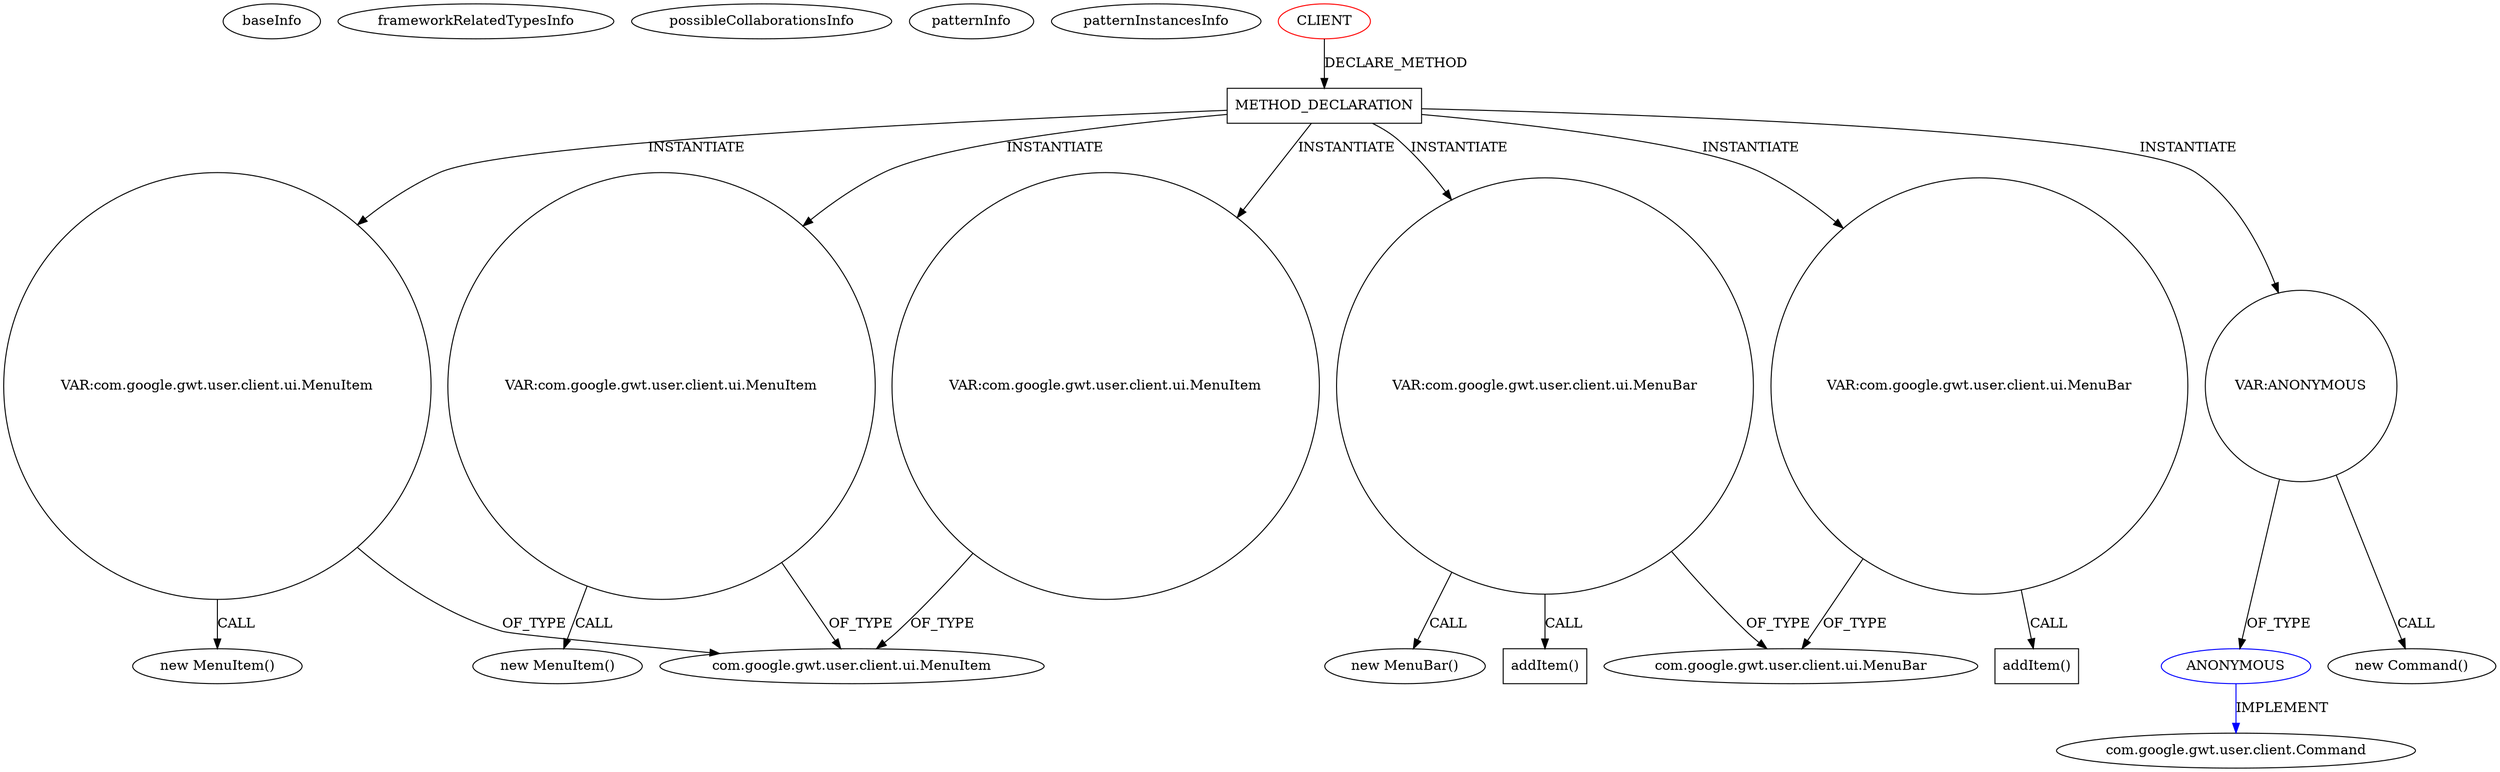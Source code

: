 digraph {
baseInfo[graphId=1253,category="pattern",isAnonymous=false,possibleRelation=false]
frameworkRelatedTypesInfo[]
possibleCollaborationsInfo[]
patternInfo[frequency=2.0,patternRootClient=0]
patternInstancesInfo[0="avida-cookmaster~/avida-cookmaster/cookmaster-master/src/cookmaster/client/Cookmaster.java~Cookmaster~769",1="hmiguellima-ugat~/hmiguellima-ugat/ugat-master/src/org/ucp/gwt/widgets/MVCTable.java~MVCTable~3009"]
108[label="new MenuItem()",vertexType="CONSTRUCTOR_CALL",isFrameworkType=false]
109[label="VAR:com.google.gwt.user.client.ui.MenuItem",vertexType="VARIABLE_EXPRESION",isFrameworkType=false,shape=circle]
40[label="METHOD_DECLARATION",vertexType="CLIENT_METHOD_DECLARATION",isFrameworkType=false,shape=box]
0[label="CLIENT",vertexType="ROOT_CLIENT_CLASS_DECLARATION",isFrameworkType=false,color=red]
72[label="com.google.gwt.user.client.ui.MenuItem",vertexType="FRAMEWORK_CLASS_TYPE",isFrameworkType=false]
102[label="VAR:com.google.gwt.user.client.ui.MenuBar",vertexType="VARIABLE_EXPRESION",isFrameworkType=false,shape=circle]
112[label="addItem()",vertexType="INSIDE_CALL",isFrameworkType=false,shape=box]
92[label="VAR:com.google.gwt.user.client.ui.MenuBar",vertexType="VARIABLE_EXPRESION",isFrameworkType=false,shape=circle]
100[label="addItem()",vertexType="INSIDE_CALL",isFrameworkType=false,shape=box]
71[label="VAR:com.google.gwt.user.client.ui.MenuItem",vertexType="VARIABLE_EXPRESION",isFrameworkType=false,shape=circle]
97[label="VAR:com.google.gwt.user.client.ui.MenuItem",vertexType="VARIABLE_EXPRESION",isFrameworkType=false,shape=circle]
51[label="com.google.gwt.user.client.ui.MenuBar",vertexType="FRAMEWORK_CLASS_TYPE",isFrameworkType=false]
101[label="new MenuBar()",vertexType="CONSTRUCTOR_CALL",isFrameworkType=false]
43[label="VAR:ANONYMOUS",vertexType="VARIABLE_EXPRESION",isFrameworkType=false,shape=circle]
44[label="ANONYMOUS",vertexType="REFERENCE_ANONYMOUS_DECLARATION",isFrameworkType=false,color=blue]
45[label="com.google.gwt.user.client.Command",vertexType="FRAMEWORK_INTERFACE_TYPE",isFrameworkType=false]
42[label="new Command()",vertexType="CONSTRUCTOR_CALL",isFrameworkType=false]
70[label="new MenuItem()",vertexType="CONSTRUCTOR_CALL",isFrameworkType=false]
40->102[label="INSTANTIATE"]
102->112[label="CALL"]
44->45[label="IMPLEMENT",color=blue]
92->100[label="CALL"]
71->72[label="OF_TYPE"]
40->92[label="INSTANTIATE"]
43->42[label="CALL"]
109->108[label="CALL"]
40->109[label="INSTANTIATE"]
92->51[label="OF_TYPE"]
43->44[label="OF_TYPE"]
71->70[label="CALL"]
40->97[label="INSTANTIATE"]
40->71[label="INSTANTIATE"]
0->40[label="DECLARE_METHOD"]
109->72[label="OF_TYPE"]
40->43[label="INSTANTIATE"]
102->101[label="CALL"]
102->51[label="OF_TYPE"]
97->72[label="OF_TYPE"]
}
